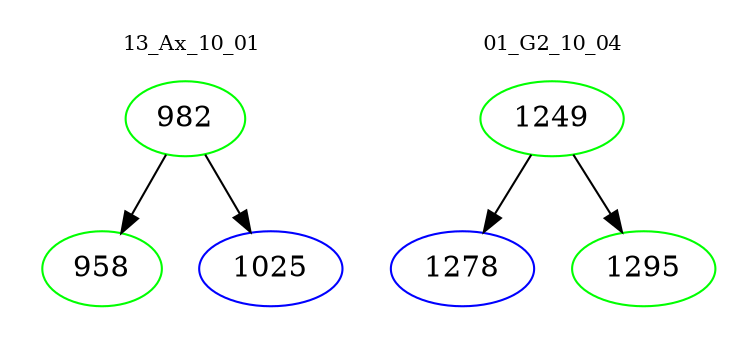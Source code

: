 digraph{
subgraph cluster_0 {
color = white
label = "13_Ax_10_01";
fontsize=10;
T0_982 [label="982", color="green"]
T0_982 -> T0_958 [color="black"]
T0_958 [label="958", color="green"]
T0_982 -> T0_1025 [color="black"]
T0_1025 [label="1025", color="blue"]
}
subgraph cluster_1 {
color = white
label = "01_G2_10_04";
fontsize=10;
T1_1249 [label="1249", color="green"]
T1_1249 -> T1_1278 [color="black"]
T1_1278 [label="1278", color="blue"]
T1_1249 -> T1_1295 [color="black"]
T1_1295 [label="1295", color="green"]
}
}

